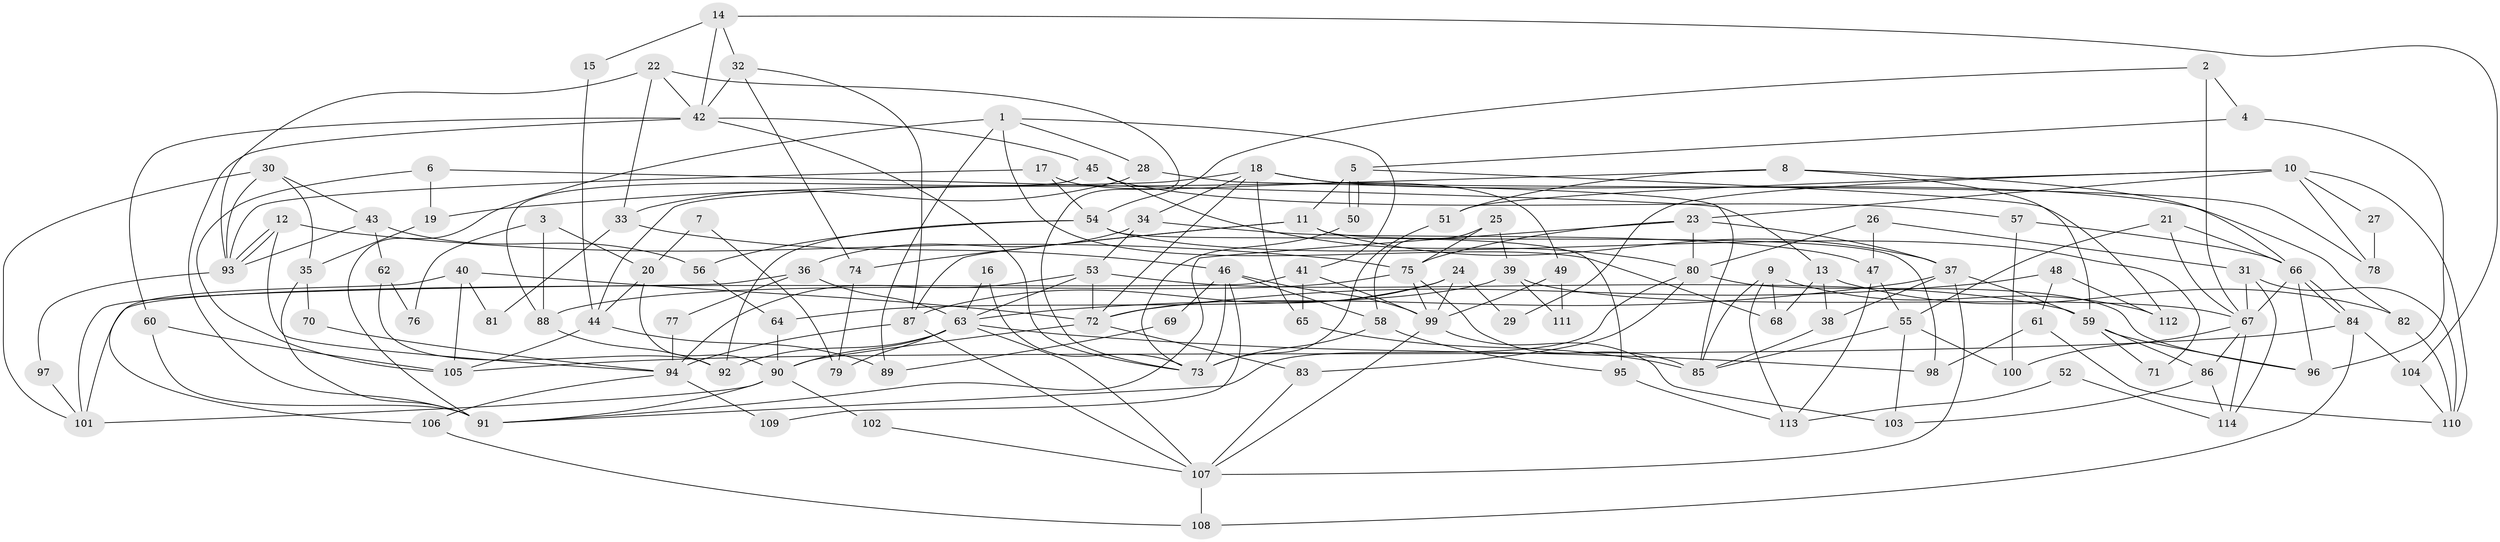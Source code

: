 // Generated by graph-tools (version 1.1) at 2025/26/03/09/25 03:26:17]
// undirected, 114 vertices, 228 edges
graph export_dot {
graph [start="1"]
  node [color=gray90,style=filled];
  1;
  2;
  3;
  4;
  5;
  6;
  7;
  8;
  9;
  10;
  11;
  12;
  13;
  14;
  15;
  16;
  17;
  18;
  19;
  20;
  21;
  22;
  23;
  24;
  25;
  26;
  27;
  28;
  29;
  30;
  31;
  32;
  33;
  34;
  35;
  36;
  37;
  38;
  39;
  40;
  41;
  42;
  43;
  44;
  45;
  46;
  47;
  48;
  49;
  50;
  51;
  52;
  53;
  54;
  55;
  56;
  57;
  58;
  59;
  60;
  61;
  62;
  63;
  64;
  65;
  66;
  67;
  68;
  69;
  70;
  71;
  72;
  73;
  74;
  75;
  76;
  77;
  78;
  79;
  80;
  81;
  82;
  83;
  84;
  85;
  86;
  87;
  88;
  89;
  90;
  91;
  92;
  93;
  94;
  95;
  96;
  97;
  98;
  99;
  100;
  101;
  102;
  103;
  104;
  105;
  106;
  107;
  108;
  109;
  110;
  111;
  112;
  113;
  114;
  1 -- 68;
  1 -- 91;
  1 -- 28;
  1 -- 41;
  1 -- 89;
  2 -- 4;
  2 -- 67;
  2 -- 54;
  3 -- 20;
  3 -- 88;
  3 -- 76;
  4 -- 96;
  4 -- 5;
  5 -- 50;
  5 -- 50;
  5 -- 11;
  5 -- 112;
  6 -- 19;
  6 -- 105;
  6 -- 13;
  7 -- 79;
  7 -- 20;
  8 -- 66;
  8 -- 59;
  8 -- 19;
  8 -- 51;
  9 -- 85;
  9 -- 112;
  9 -- 68;
  9 -- 113;
  10 -- 23;
  10 -- 51;
  10 -- 27;
  10 -- 29;
  10 -- 78;
  10 -- 110;
  11 -- 87;
  11 -- 37;
  11 -- 74;
  11 -- 98;
  12 -- 75;
  12 -- 93;
  12 -- 93;
  12 -- 94;
  13 -- 82;
  13 -- 38;
  13 -- 68;
  14 -- 42;
  14 -- 32;
  14 -- 15;
  14 -- 104;
  15 -- 44;
  16 -- 73;
  16 -- 63;
  17 -- 54;
  17 -- 93;
  17 -- 49;
  18 -- 72;
  18 -- 65;
  18 -- 34;
  18 -- 44;
  18 -- 78;
  18 -- 82;
  19 -- 35;
  20 -- 90;
  20 -- 44;
  21 -- 55;
  21 -- 67;
  21 -- 66;
  22 -- 73;
  22 -- 42;
  22 -- 33;
  22 -- 93;
  23 -- 75;
  23 -- 37;
  23 -- 80;
  23 -- 91;
  24 -- 99;
  24 -- 87;
  24 -- 29;
  24 -- 72;
  25 -- 58;
  25 -- 75;
  25 -- 39;
  26 -- 80;
  26 -- 47;
  26 -- 31;
  27 -- 78;
  28 -- 33;
  28 -- 85;
  30 -- 93;
  30 -- 101;
  30 -- 35;
  30 -- 43;
  31 -- 67;
  31 -- 110;
  31 -- 114;
  32 -- 87;
  32 -- 42;
  32 -- 74;
  33 -- 46;
  33 -- 81;
  34 -- 53;
  34 -- 36;
  34 -- 47;
  35 -- 91;
  35 -- 70;
  36 -- 63;
  36 -- 77;
  36 -- 101;
  37 -- 63;
  37 -- 107;
  37 -- 38;
  37 -- 59;
  38 -- 85;
  39 -- 67;
  39 -- 64;
  39 -- 111;
  40 -- 72;
  40 -- 106;
  40 -- 81;
  40 -- 105;
  41 -- 99;
  41 -- 65;
  41 -- 101;
  42 -- 91;
  42 -- 60;
  42 -- 45;
  42 -- 73;
  43 -- 93;
  43 -- 56;
  43 -- 62;
  44 -- 105;
  44 -- 89;
  45 -- 80;
  45 -- 57;
  45 -- 88;
  46 -- 73;
  46 -- 99;
  46 -- 58;
  46 -- 69;
  46 -- 109;
  47 -- 55;
  47 -- 113;
  48 -- 61;
  48 -- 72;
  48 -- 112;
  49 -- 99;
  49 -- 111;
  50 -- 73;
  51 -- 73;
  52 -- 114;
  52 -- 113;
  53 -- 72;
  53 -- 63;
  53 -- 59;
  53 -- 94;
  54 -- 56;
  54 -- 71;
  54 -- 92;
  54 -- 95;
  55 -- 100;
  55 -- 85;
  55 -- 103;
  56 -- 64;
  57 -- 66;
  57 -- 100;
  58 -- 95;
  58 -- 73;
  59 -- 71;
  59 -- 86;
  59 -- 96;
  60 -- 105;
  60 -- 91;
  61 -- 98;
  61 -- 110;
  62 -- 92;
  62 -- 76;
  63 -- 90;
  63 -- 92;
  63 -- 79;
  63 -- 98;
  63 -- 107;
  64 -- 90;
  65 -- 85;
  66 -- 84;
  66 -- 84;
  66 -- 67;
  66 -- 96;
  67 -- 114;
  67 -- 86;
  67 -- 100;
  69 -- 89;
  70 -- 94;
  72 -- 90;
  72 -- 83;
  74 -- 79;
  75 -- 85;
  75 -- 99;
  75 -- 88;
  77 -- 94;
  80 -- 96;
  80 -- 83;
  80 -- 91;
  82 -- 110;
  83 -- 107;
  84 -- 104;
  84 -- 105;
  84 -- 108;
  86 -- 103;
  86 -- 114;
  87 -- 107;
  87 -- 94;
  88 -- 92;
  90 -- 91;
  90 -- 101;
  90 -- 102;
  93 -- 97;
  94 -- 106;
  94 -- 109;
  95 -- 113;
  97 -- 101;
  99 -- 103;
  99 -- 107;
  102 -- 107;
  104 -- 110;
  106 -- 108;
  107 -- 108;
}
